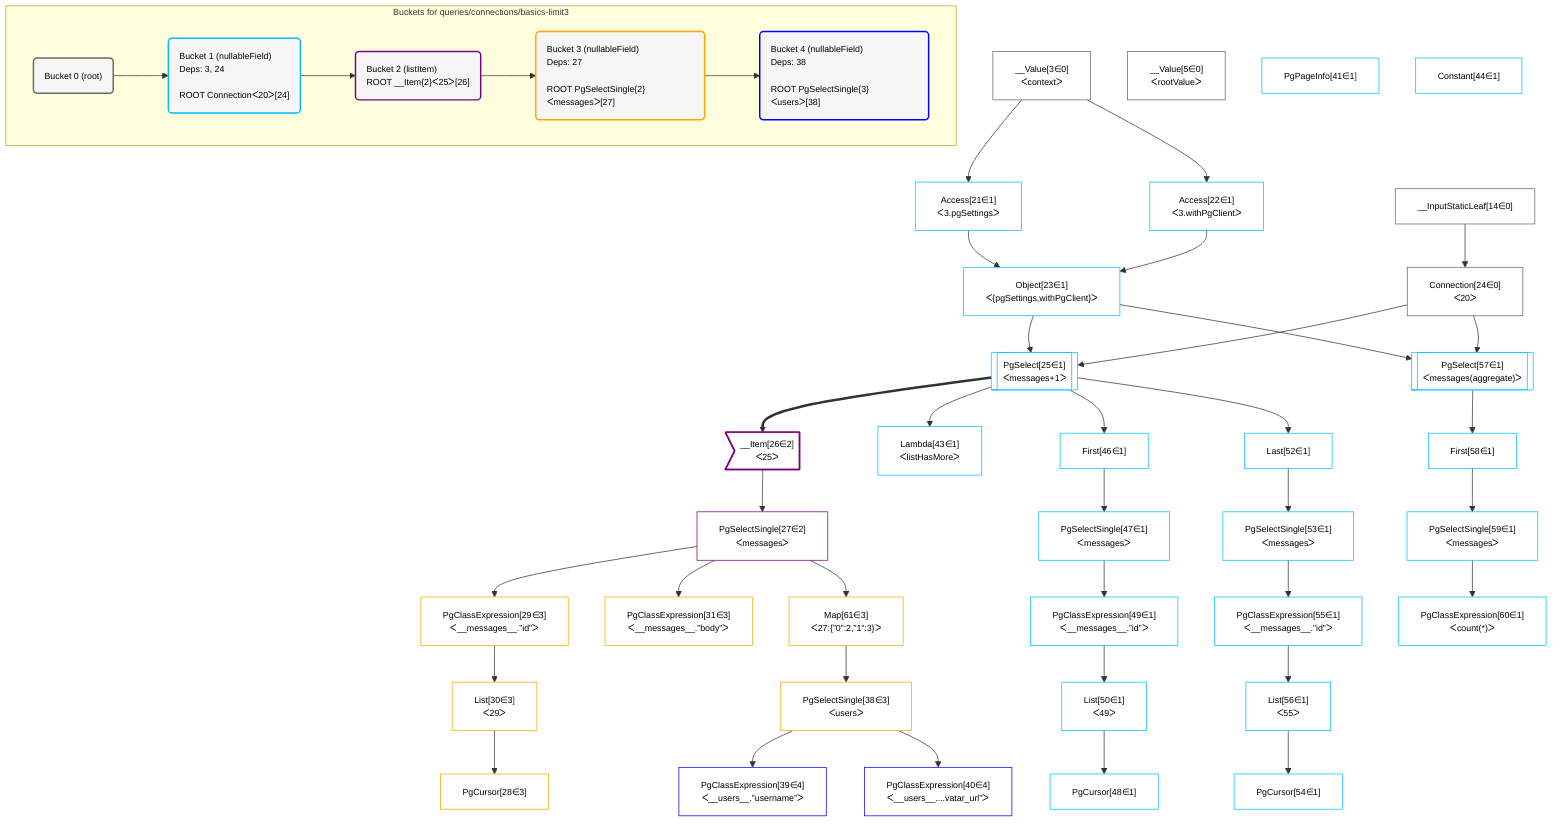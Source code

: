 %%{init: {'themeVariables': { 'fontSize': '12px'}}}%%
graph TD
    classDef path fill:#eee,stroke:#000,color:#000
    classDef plan fill:#fff,stroke-width:1px,color:#000
    classDef itemplan fill:#fff,stroke-width:2px,color:#000
    classDef sideeffectplan fill:#f00,stroke-width:2px,color:#000
    classDef bucket fill:#f6f6f6,color:#000,stroke-width:2px,text-align:left


    %% define steps
    __Value3["__Value[3∈0]<br />ᐸcontextᐳ"]:::plan
    __Value5["__Value[5∈0]<br />ᐸrootValueᐳ"]:::plan
    __InputStaticLeaf14["__InputStaticLeaf[14∈0]"]:::plan
    Access21["Access[21∈1]<br />ᐸ3.pgSettingsᐳ"]:::plan
    Access22["Access[22∈1]<br />ᐸ3.withPgClientᐳ"]:::plan
    Object23["Object[23∈1]<br />ᐸ{pgSettings,withPgClient}ᐳ"]:::plan
    Connection24["Connection[24∈0]<br />ᐸ20ᐳ"]:::plan
    PgSelect25[["PgSelect[25∈1]<br />ᐸmessages+1ᐳ"]]:::plan
    __Item26>"__Item[26∈2]<br />ᐸ25ᐳ"]:::itemplan
    PgSelectSingle27["PgSelectSingle[27∈2]<br />ᐸmessagesᐳ"]:::plan
    PgClassExpression29["PgClassExpression[29∈3]<br />ᐸ__messages__.”id”ᐳ"]:::plan
    List30["List[30∈3]<br />ᐸ29ᐳ"]:::plan
    PgCursor28["PgCursor[28∈3]"]:::plan
    PgClassExpression31["PgClassExpression[31∈3]<br />ᐸ__messages__.”body”ᐳ"]:::plan
    Map61["Map[61∈3]<br />ᐸ27:{”0”:2,”1”:3}ᐳ"]:::plan
    PgSelectSingle38["PgSelectSingle[38∈3]<br />ᐸusersᐳ"]:::plan
    PgClassExpression39["PgClassExpression[39∈4]<br />ᐸ__users__.”username”ᐳ"]:::plan
    PgClassExpression40["PgClassExpression[40∈4]<br />ᐸ__users__....vatar_url”ᐳ"]:::plan
    PgPageInfo41["PgPageInfo[41∈1]"]:::plan
    Lambda43["Lambda[43∈1]<br />ᐸlistHasMoreᐳ"]:::plan
    Constant44["Constant[44∈1]"]:::plan
    First46["First[46∈1]"]:::plan
    PgSelectSingle47["PgSelectSingle[47∈1]<br />ᐸmessagesᐳ"]:::plan
    PgClassExpression49["PgClassExpression[49∈1]<br />ᐸ__messages__.”id”ᐳ"]:::plan
    List50["List[50∈1]<br />ᐸ49ᐳ"]:::plan
    PgCursor48["PgCursor[48∈1]"]:::plan
    Last52["Last[52∈1]"]:::plan
    PgSelectSingle53["PgSelectSingle[53∈1]<br />ᐸmessagesᐳ"]:::plan
    PgClassExpression55["PgClassExpression[55∈1]<br />ᐸ__messages__.”id”ᐳ"]:::plan
    List56["List[56∈1]<br />ᐸ55ᐳ"]:::plan
    PgCursor54["PgCursor[54∈1]"]:::plan
    PgSelect57[["PgSelect[57∈1]<br />ᐸmessages(aggregate)ᐳ"]]:::plan
    First58["First[58∈1]"]:::plan
    PgSelectSingle59["PgSelectSingle[59∈1]<br />ᐸmessagesᐳ"]:::plan
    PgClassExpression60["PgClassExpression[60∈1]<br />ᐸcount(*)ᐳ"]:::plan

    %% plan dependencies
    __Value3 --> Access21
    __Value3 --> Access22
    Access21 & Access22 --> Object23
    __InputStaticLeaf14 --> Connection24
    Object23 & Connection24 --> PgSelect25
    PgSelect25 ==> __Item26
    __Item26 --> PgSelectSingle27
    PgSelectSingle27 --> PgClassExpression29
    PgClassExpression29 --> List30
    List30 --> PgCursor28
    PgSelectSingle27 --> PgClassExpression31
    PgSelectSingle27 --> Map61
    Map61 --> PgSelectSingle38
    PgSelectSingle38 --> PgClassExpression39
    PgSelectSingle38 --> PgClassExpression40
    PgSelect25 --> Lambda43
    PgSelect25 --> First46
    First46 --> PgSelectSingle47
    PgSelectSingle47 --> PgClassExpression49
    PgClassExpression49 --> List50
    List50 --> PgCursor48
    PgSelect25 --> Last52
    Last52 --> PgSelectSingle53
    PgSelectSingle53 --> PgClassExpression55
    PgClassExpression55 --> List56
    List56 --> PgCursor54
    Object23 & Connection24 --> PgSelect57
    PgSelect57 --> First58
    First58 --> PgSelectSingle59
    PgSelectSingle59 --> PgClassExpression60

    subgraph "Buckets for queries/connections/basics-limit3"
    Bucket0("Bucket 0 (root)"):::bucket
    classDef bucket0 stroke:#696969
    class Bucket0,__Value3,__Value5,__InputStaticLeaf14,Connection24 bucket0
    Bucket1("Bucket 1 (nullableField)<br />Deps: 3, 24<br /><br />ROOT Connectionᐸ20ᐳ[24]"):::bucket
    classDef bucket1 stroke:#00bfff
    class Bucket1,Access21,Access22,Object23,PgSelect25,PgPageInfo41,Lambda43,Constant44,First46,PgSelectSingle47,PgCursor48,PgClassExpression49,List50,Last52,PgSelectSingle53,PgCursor54,PgClassExpression55,List56,PgSelect57,First58,PgSelectSingle59,PgClassExpression60 bucket1
    Bucket2("Bucket 2 (listItem)<br />ROOT __Item{2}ᐸ25ᐳ[26]"):::bucket
    classDef bucket2 stroke:#7f007f
    class Bucket2,__Item26,PgSelectSingle27 bucket2
    Bucket3("Bucket 3 (nullableField)<br />Deps: 27<br /><br />ROOT PgSelectSingle{2}ᐸmessagesᐳ[27]"):::bucket
    classDef bucket3 stroke:#ffa500
    class Bucket3,PgCursor28,PgClassExpression29,List30,PgClassExpression31,PgSelectSingle38,Map61 bucket3
    Bucket4("Bucket 4 (nullableField)<br />Deps: 38<br /><br />ROOT PgSelectSingle{3}ᐸusersᐳ[38]"):::bucket
    classDef bucket4 stroke:#0000ff
    class Bucket4,PgClassExpression39,PgClassExpression40 bucket4
    Bucket0 --> Bucket1
    Bucket1 --> Bucket2
    Bucket2 --> Bucket3
    Bucket3 --> Bucket4
    end
